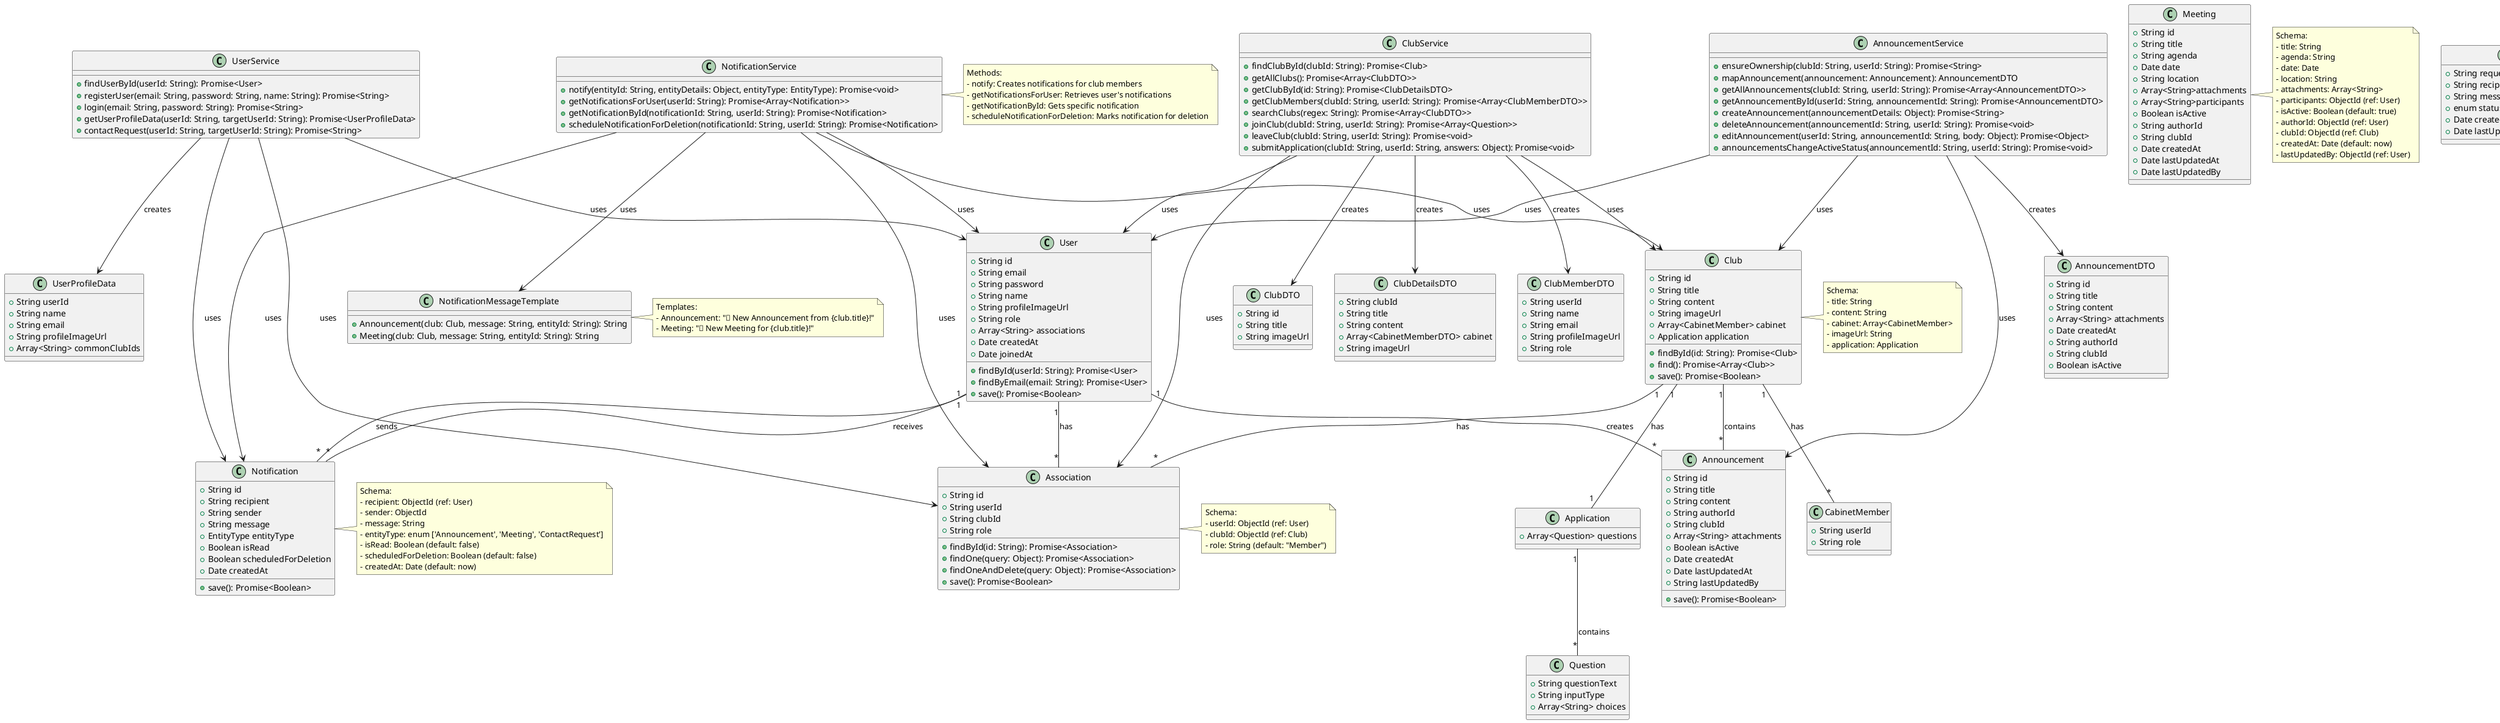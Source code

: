 @startuml
'https://plantuml.com/class-diagram


enum EntityType {
  Announcement
  Meeting
  ContactRequest
}

class User {
  +String id
  +String email
  +String password
  +String name
  +String profileImageUrl
  +String role
  +Array<String> associations
  +Date createdAt
  +Date joinedAt
  +findById(userId: String): Promise<User>
  +findByEmail(email: String): Promise<User>
  +save(): Promise<Boolean>
}

class Announcement {
  +String id
  +String title
  +String content
  +String authorId
  +String clubId
  +Array<String> attachments
  +Boolean isActive
  +Date createdAt
  +Date lastUpdatedAt
  +String lastUpdatedBy
  +save(): Promise<Boolean>
}

class Club {
  +String id
  +String title
  +String content
  +String imageUrl
  +Array<CabinetMember> cabinet
  +Application application
  +findById(id: String): Promise<Club>
  +find(): Promise<Array<Club>>
  +save(): Promise<Boolean>
}

class CabinetMember {
  +String userId
  +String role
}

class Application {
  +Array<Question> questions
}

class Question {
  +String questionText
  +String inputType
  +Array<String> choices
}

class Association {
  +String id
  +String userId
  +String clubId
  +String role
  +findById(id: String): Promise<Association>
  +findOne(query: Object): Promise<Association>
  +findOneAndDelete(query: Object): Promise<Association>
  +save(): Promise<Boolean>
}

class Notification {
  +String id
  +String recipient
  +String sender
  +String message
  +EntityType entityType
  +Boolean isRead
  +Boolean scheduledForDeletion
  +Date createdAt
  +save(): Promise<Boolean>
}

class Meeting {
    +String id
    +String title
    +String agenda
    +Date date
    +String location
    +Array<String>attachments
    +Array<String>participants
    +Boolean isActive
    +String authorId
    +String clubId
    +Date createdAt
    +Date lastUpdatedAt
    +Date lastUpdatedBy
}

class ContactRequest {
    +String requester
    +String recipient
    +String message
    +enum status['pending', 'accepted', 'declined']
    +Date createdAt
    +Date lastUpdatedBy
}

class UserService {
  +findUserById(userId: String): Promise<User>
  +registerUser(email: String, password: String, name: String): Promise<String>
  +login(email: String, password: String): Promise<String>
  +getUserProfileData(userId: String, targetUserId: String): Promise<UserProfileData>
  +contactRequest(userId: String, targetUserId: String): Promise<String>
}

class ClubService {
  +findClubById(clubId: String): Promise<Club>
  +getAllClubs(): Promise<Array<ClubDTO>>
  +getClubById(id: String): Promise<ClubDetailsDTO>
  +getClubMembers(clubId: String, userId: String): Promise<Array<ClubMemberDTO>>
  +searchClubs(regex: String): Promise<Array<ClubDTO>>
  +joinClub(clubId: String, userId: String): Promise<Array<Question>>
  +leaveClub(clubId: String, userId: String): Promise<void>
  +submitApplication(clubId: String, userId: String, answers: Object): Promise<void>
}

class AnnouncementService {
  +ensureOwnership(clubId: String, userId: String): Promise<String>
  +mapAnnouncement(announcement: Announcement): AnnouncementDTO
  +getAllAnnouncements(clubId: String, userId: String): Promise<Array<AnnouncementDTO>>
  +getAnnouncementById(userId: String, announcementId: String): Promise<AnnouncementDTO>
  +createAnnouncement(announcementDetails: Object): Promise<String>
  +deleteAnnouncement(announcementId: String, userId: String): Promise<void>
  +editAnnouncement(userId: String, announcementId: String, body: Object): Promise<Object>
  +announcementsChangeActiveStatus(announcementId: String, userId: String): Promise<void>
}

class ClubDTO {
  +String id
  +String title
  +String imageUrl
}

class ClubDetailsDTO {
  +String clubId
  +String title
  +String content
  +Array<CabinetMemberDTO> cabinet
  +String imageUrl
}

class CabinetMemberDTO {
  +String name
  +String email
  +String role
}

class ClubMemberDTO {
  +String userId
  +String name
  +String email
  +String profileImageUrl
  +String role
}

class AnnouncementDTO {
  +String id
  +String title
  +String content
  +Array<String> attachments
  +Date createdAt
  +String authorId
  +String clubId
  +Boolean isActive
}

class UserProfileData {
  +String userId
  +String name
  +String email
  +String profileImageUrl
  +Array<String> commonClubIds
}

class NotificationService {
  +notify(entityId: String, entityDetails: Object, entityType: EntityType): Promise<void>
  +getNotificationsForUser(userId: String): Promise<Array<Notification>>
  +getNotificationById(notificationId: String, userId: String): Promise<Notification>
  +scheduleNotificationForDeletion(notificationId: String, userId: String): Promise<Notification>
}

class NotificationMessageTemplate {
  +Announcement(club: Club, message: String, entityId: String): String
  +Meeting(club: Club, message: String, entityId: String): String
}

' Relationships
User "1" -- "*" Association : has
Club "1" -- "*" Association : has
User "1" -- "*" Announcement : creates
Club "1" -- "*" Announcement : contains
User "1" -- "*" Notification : receives
User "1" -- "*" Notification : sends
Club "1" -- "*" CabinetMember : has
Club "1" -- "1" Application : has
Application "1" -- "*" Question : contains

UserService --> User : uses
UserService --> Association : uses
UserService --> Notification : uses
AnnouncementService --> Announcement : uses
AnnouncementService --> User : uses
AnnouncementService --> Club : uses
AnnouncementService --> AnnouncementDTO : creates
UserService --> UserProfileData : creates
ClubService --> Club : uses
ClubService --> User : uses
ClubService --> Association : uses
ClubService --> ClubDTO : creates
ClubService --> ClubDetailsDTO : creates
ClubService --> ClubMemberDTO : creates

NotificationService --> Notification : uses
NotificationService --> Club : uses
NotificationService --> User : uses
NotificationService --> Association : uses
NotificationService --> NotificationMessageTemplate : uses

note right of Association
  Schema:
  - userId: ObjectId (ref: User)
  - clubId: ObjectId (ref: Club)
  - role: String (default: "Member")
end note

note right of Notification
  Schema:
  - recipient: ObjectId (ref: User)
  - sender: ObjectId
  - message: String
  - entityType: enum ['Announcement', 'Meeting', 'ContactRequest']
  - isRead: Boolean (default: false)
  - scheduledForDeletion: Boolean (default: false)
  - createdAt: Date (default: now)
end note

note right of Club
  Schema:
  - title: String
  - content: String
  - cabinet: Array<CabinetMember>
  - imageUrl: String
  - application: Application
end note

note right of NotificationService
  Methods:
  - notify: Creates notifications for club members
  - getNotificationsForUser: Retrieves user's notifications
  - getNotificationById: Gets specific notification
  - scheduleNotificationForDeletion: Marks notification for deletion
end note

note right of NotificationMessageTemplate
  Templates:
  - Announcement: "📢 New Announcement from {club.title}!"
  - Meeting: "📅 New Meeting for {club.title}!"
end note

note right of Meeting
    Schema:
    - title: String
    - agenda: String
    - date: Date
    - location: String
    - attachments: Array<String>
    - participants: ObjectId (ref: User)
    - isActive: Boolean (default: true)
    - authorId: ObjectId (ref: User)
    - clubId: ObjectId (ref: Club)
    - createdAt: Date (default: now)
    - lastUpdatedBy: ObjectId (ref: User)
end note

note right of ContactRequest
    Schema:
    - requester: ObjectId (ref: User)
    - recipient: ObjectId (ref: User)
    - message: String
    - status: enum ['pending', 'accepted', 'declined']
    - createdAt: Date (default: now)
    - lastUpdatedBy: ObjectId (ref: User)
end note

@enduml